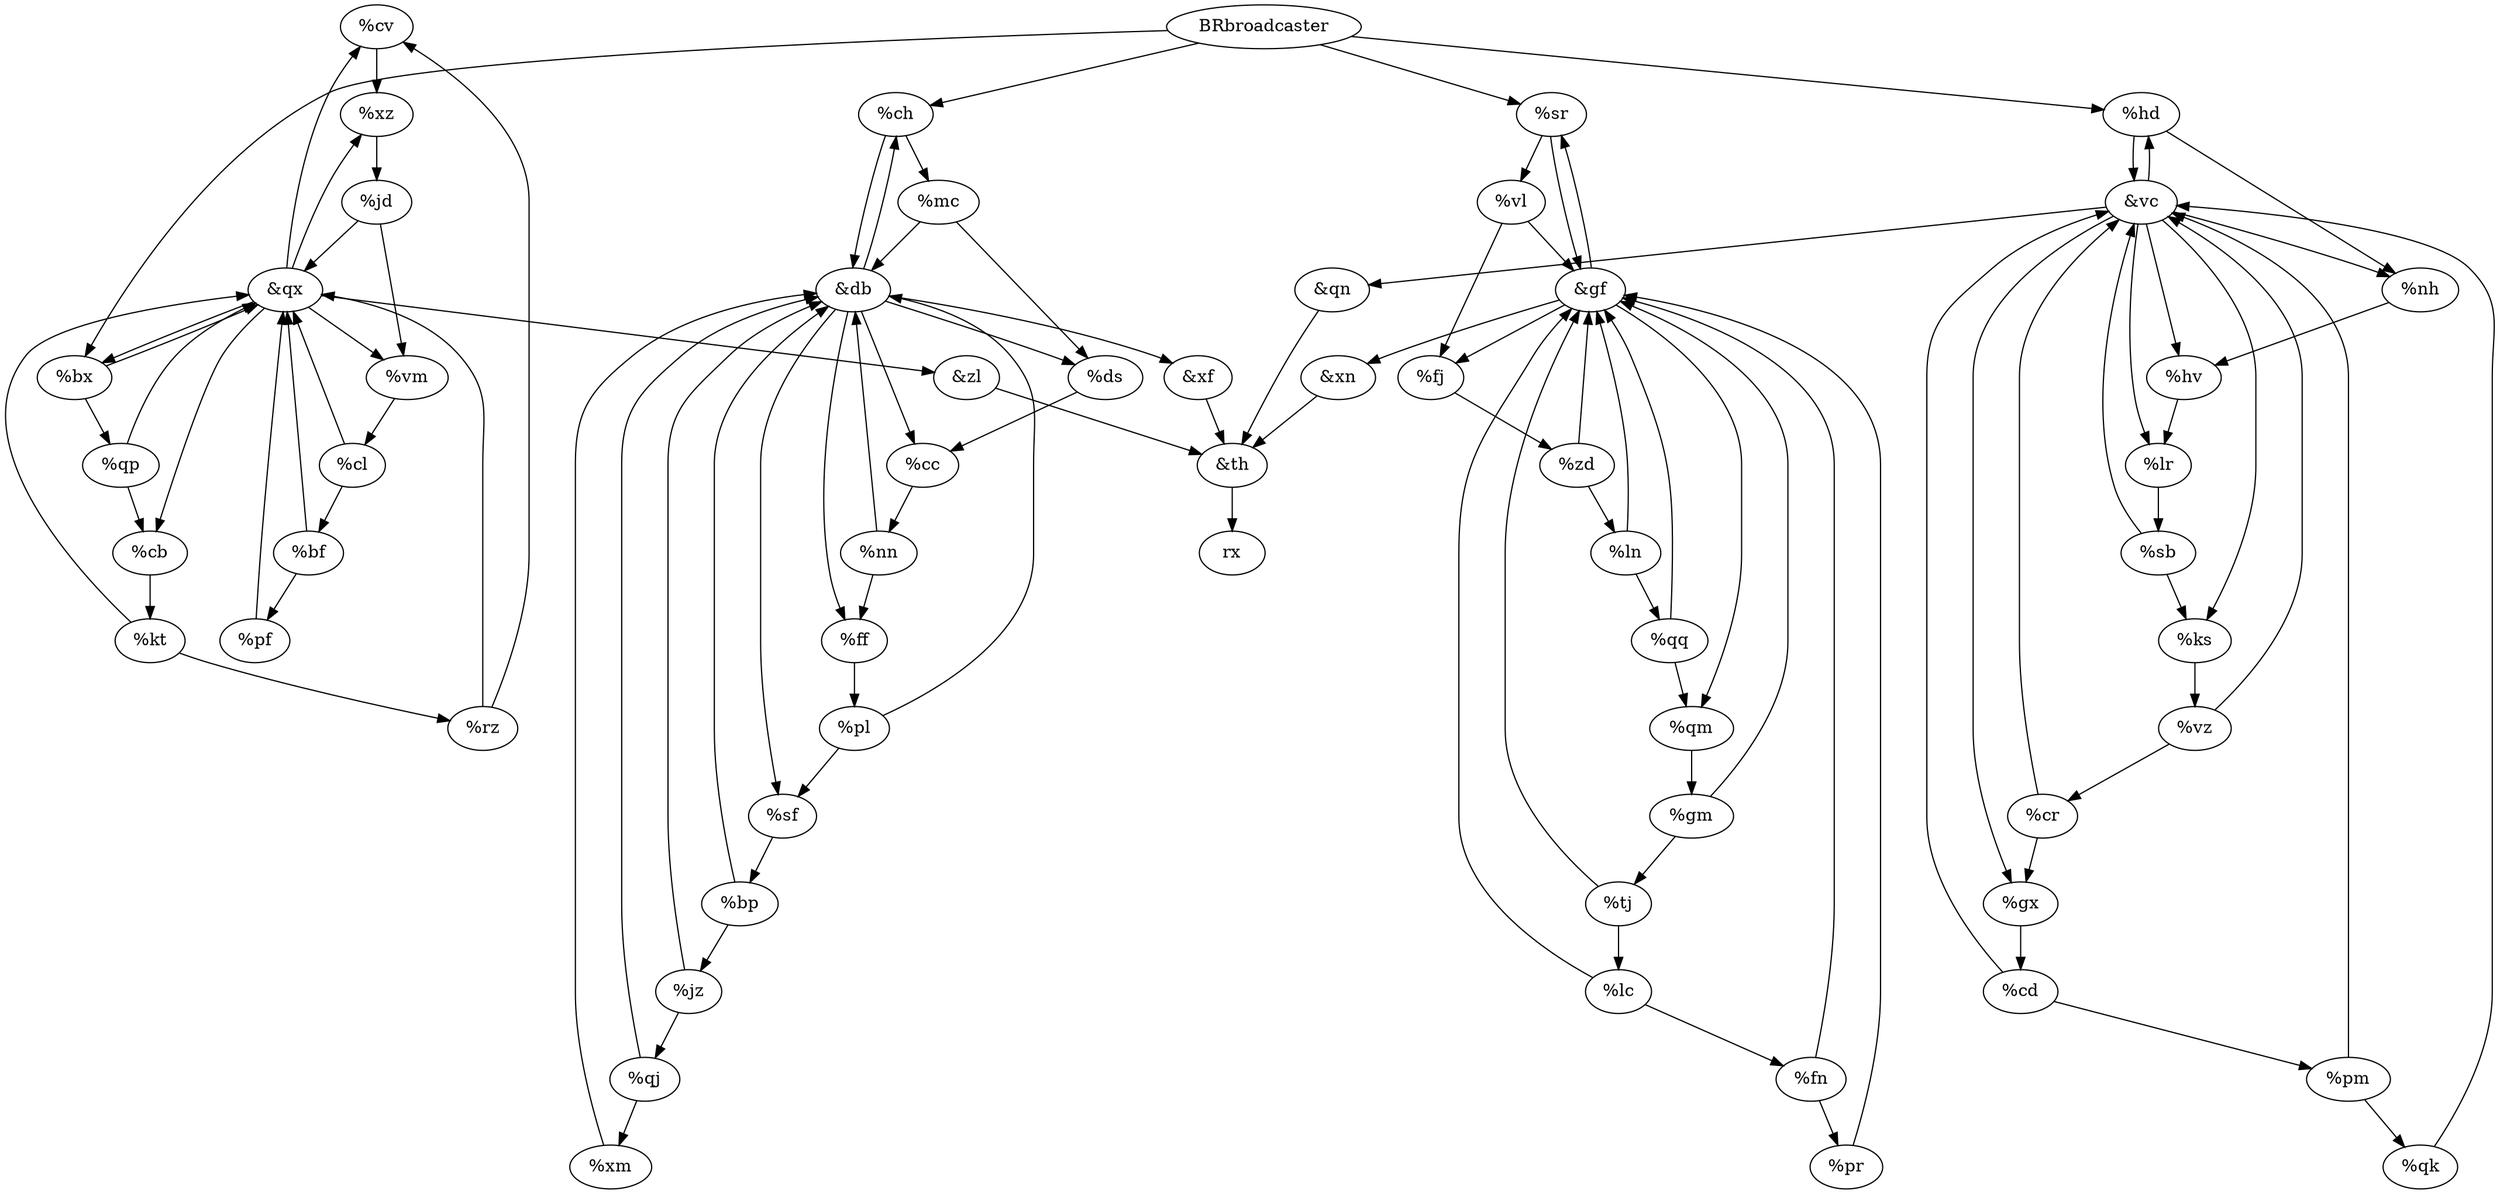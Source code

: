 digraph G {
cv [label="%cv"];
cv -> xz;
kt [label="%kt"];
kt -> qx;
kt -> rz;
cb [label="%cb"];
cb -> kt;
pl [label="%pl"];
pl -> sf;
pl -> db;
zd [label="%zd"];
zd -> ln;
zd -> gf;
bf [label="%bf"];
bf -> qx;
bf -> pf;
xz [label="%xz"];
xz -> jd;
xm [label="%xm"];
xm -> db;
vz [label="%vz"];
vz -> cr;
vz -> vc;
qq [label="%qq"];
qq -> qm;
qq -> gf;
xn [label="&xn"];
xn -> th;
nn [label="%nn"];
nn -> ff;
nn -> db;
gx [label="%gx"];
gx -> cd;
qn [label="&qn"];
qn -> th;
qk [label="%qk"];
qk -> vc;
xf [label="&xf"];
xf -> th;
qj [label="%qj"];
qj -> xm;
qj -> db;
fn [label="%fn"];
fn -> pr;
fn -> gf;
sf [label="%sf"];
sf -> bp;
jd [label="%jd"];
jd -> qx;
jd -> vm;
mc [label="%mc"];
mc -> ds;
mc -> db;
tj [label="%tj"];
tj -> lc;
tj -> gf;
jz [label="%jz"];
jz -> qj;
jz -> db;
sb [label="%sb"];
sb -> ks;
sb -> vc;
ln [label="%ln"];
ln -> gf;
ln -> qq;
bx [label="%bx"];
bx -> qx;
bx -> qp;
broadcaster [label="BRbroadcaster"];
broadcaster -> sr;
broadcaster -> ch;
broadcaster -> hd;
broadcaster -> bx;
ch [label="%ch"];
ch -> db;
ch -> mc;
ds [label="%ds"];
ds -> cc;
qx [label="&qx"];
qx -> cb;
qx -> cv;
qx -> bx;
qx -> xz;
qx -> vm;
qx -> zl;
bp [label="%bp"];
bp -> db;
bp -> jz;
zl [label="&zl"];
zl -> th;
vl [label="%vl"];
vl -> gf;
vl -> fj;
db [label="&db"];
db -> ff;
db -> ds;
db -> sf;
db -> ch;
db -> cc;
db -> xf;
th [label="&th"];
th -> rx;
cr [label="%cr"];
cr -> gx;
cr -> vc;
sr [label="%sr"];
sr -> gf;
sr -> vl;
lr [label="%lr"];
lr -> sb;
hv [label="%hv"];
hv -> lr;
cl [label="%cl"];
cl -> qx;
cl -> bf;
lc [label="%lc"];
lc -> gf;
lc -> fn;
pm [label="%pm"];
pm -> vc;
pm -> qk;
cc [label="%cc"];
cc -> nn;
gm [label="%gm"];
gm -> tj;
gm -> gf;
vm [label="%vm"];
vm -> cl;
ff [label="%ff"];
ff -> pl;
qp [label="%qp"];
qp -> cb;
qp -> qx;
pf [label="%pf"];
pf -> qx;
vc [label="&vc"];
vc -> lr;
vc -> hd;
vc -> ks;
vc -> qn;
vc -> gx;
vc -> nh;
vc -> hv;
qm [label="%qm"];
qm -> gm;
nh [label="%nh"];
nh -> hv;
rz [label="%rz"];
rz -> qx;
rz -> cv;
ks [label="%ks"];
ks -> vz;
fj [label="%fj"];
fj -> zd;
gf [label="&gf"];
gf -> fj;
gf -> qm;
gf -> xn;
gf -> sr;
pr [label="%pr"];
pr -> gf;
cd [label="%cd"];
cd -> pm;
cd -> vc;
hd [label="%hd"];
hd -> vc;
hd -> nh;
}
